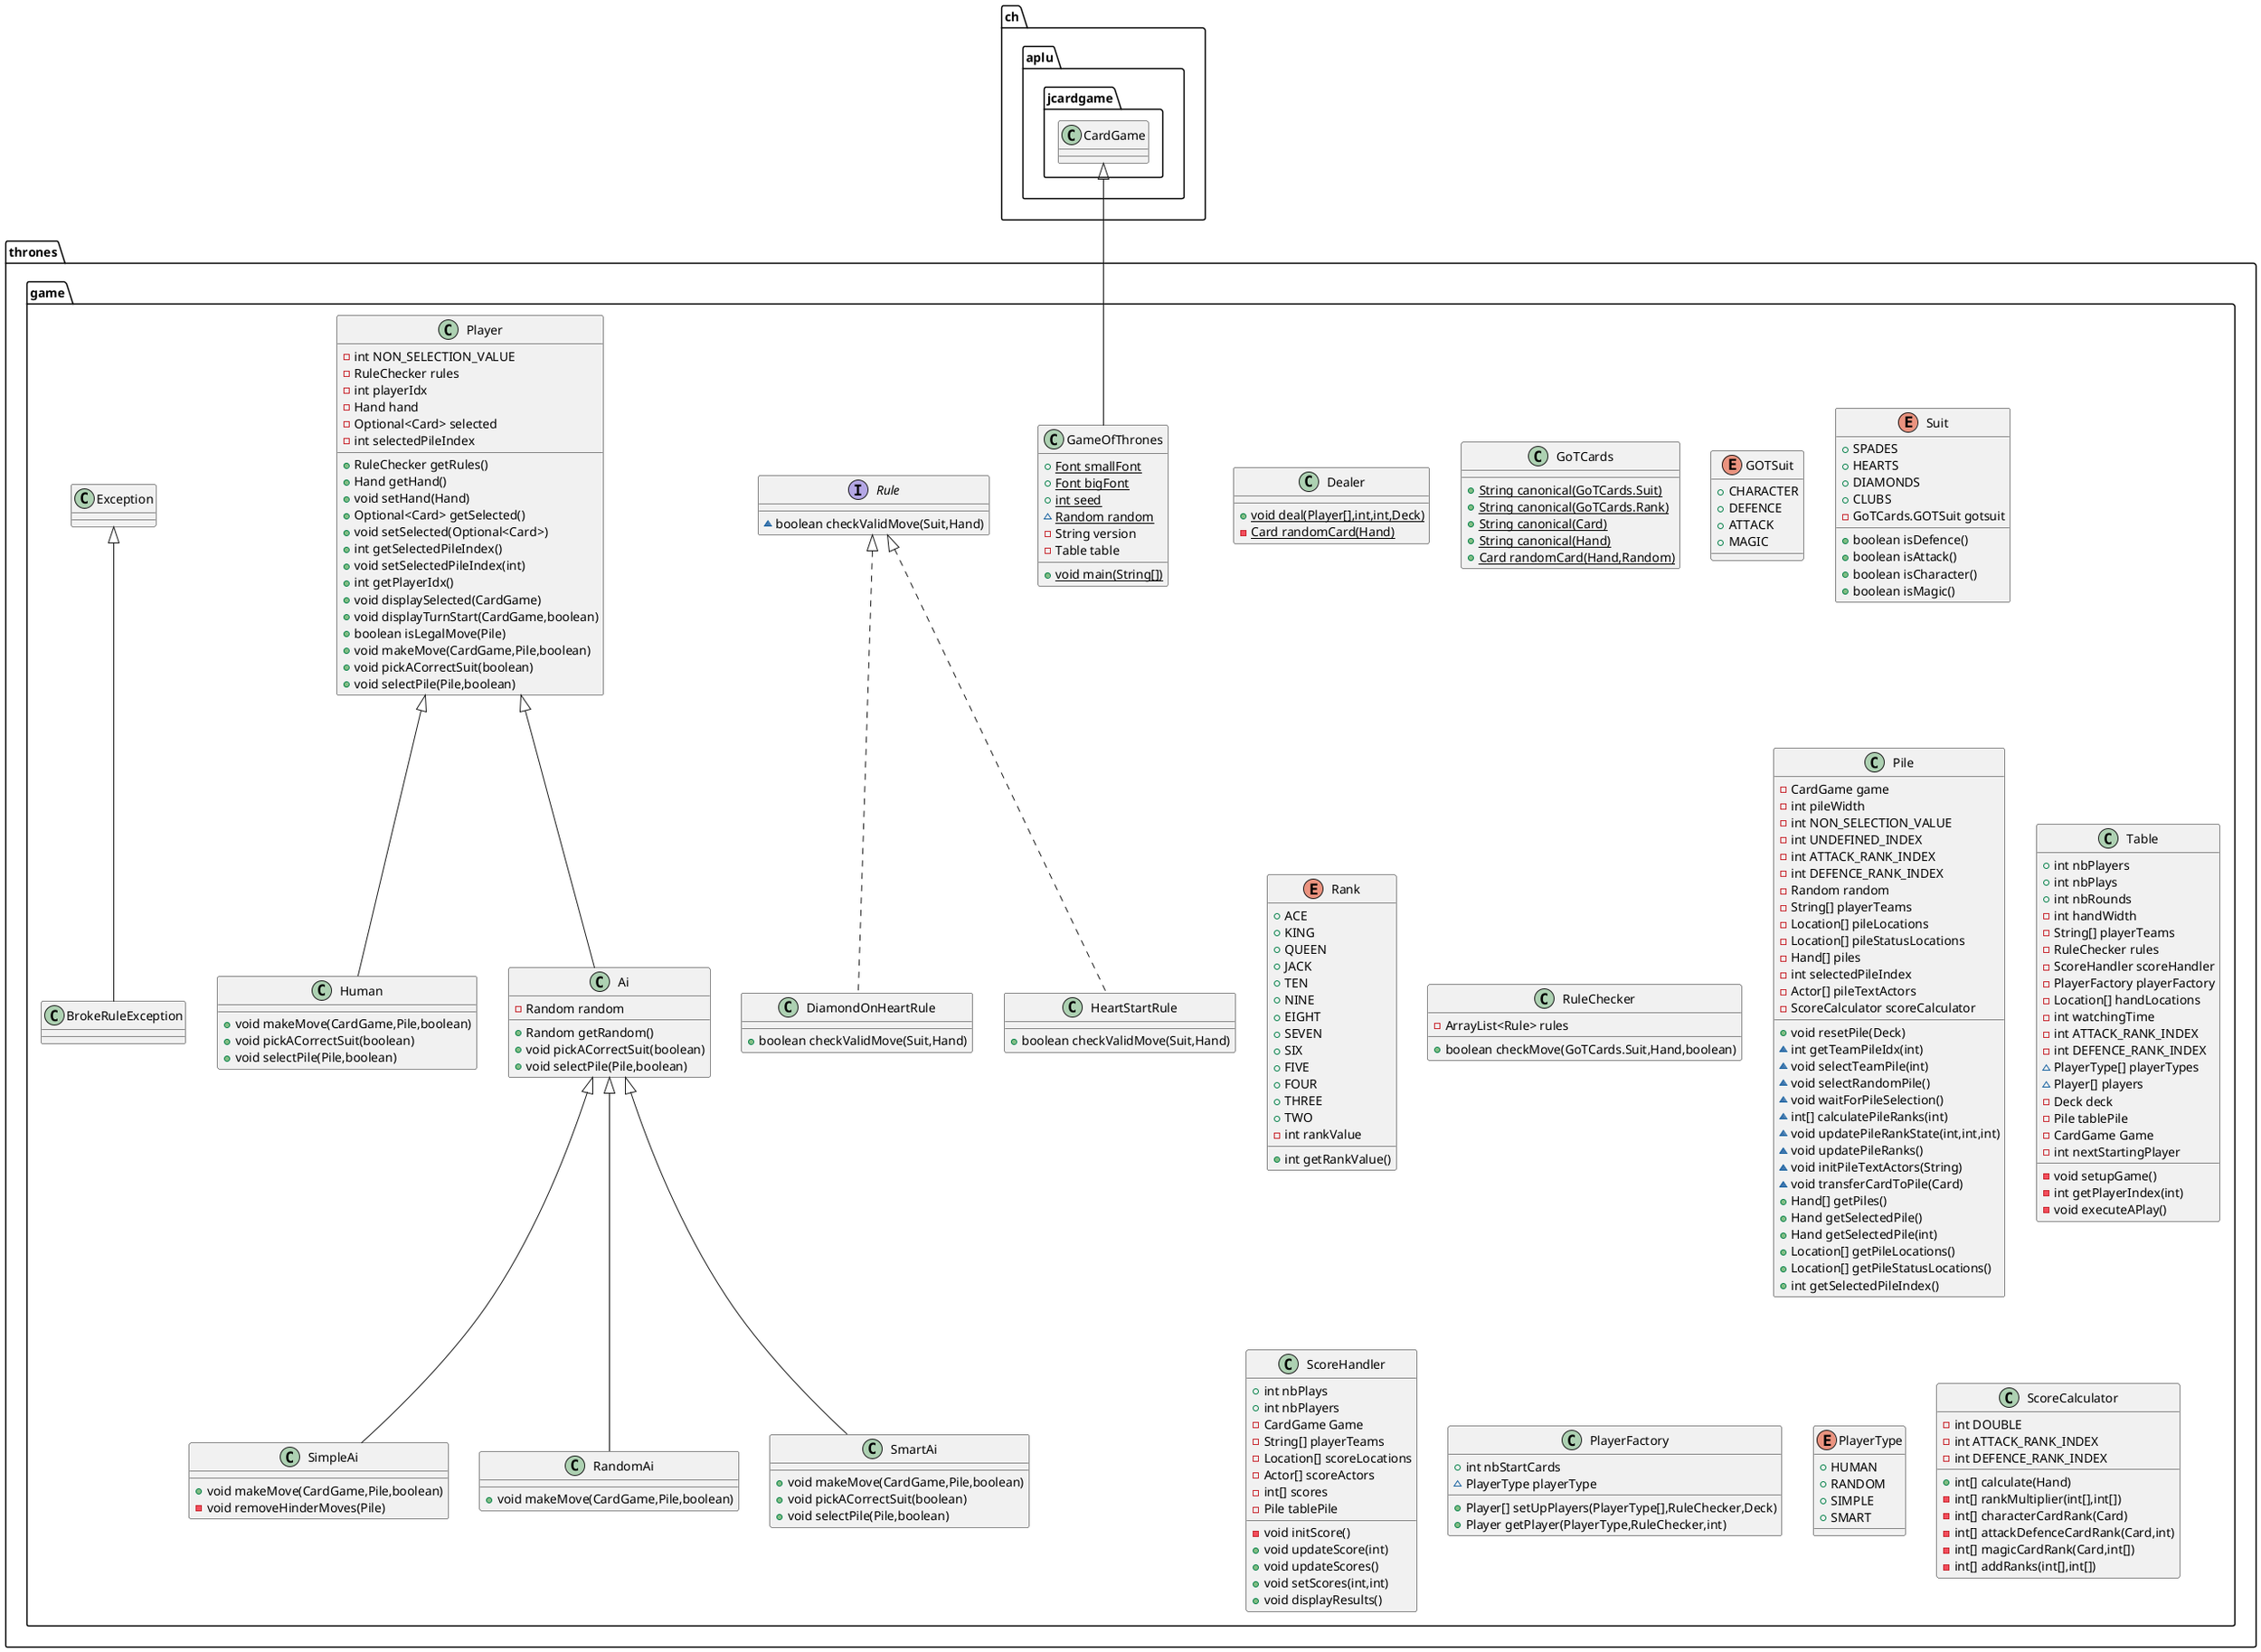 @startuml
class thrones.game.Human {
+ void makeMove(CardGame,Pile,boolean)
+ void pickACorrectSuit(boolean)
+ void selectPile(Pile,boolean)
}
class thrones.game.Dealer {
+ {static} void deal(Player[],int,int,Deck)
- {static} Card randomCard(Hand)
}
class thrones.game.GoTCards {
+ {static} String canonical(GoTCards.Suit)
+ {static} String canonical(GoTCards.Rank)
+ {static} String canonical(Card)
+ {static} String canonical(Hand)
+ {static} Card randomCard(Hand,Random)
}
enum thrones.game.GOTSuit {
+  CHARACTER
+  DEFENCE
+  ATTACK
+  MAGIC
}
enum thrones.game.Suit {
+  SPADES
+  HEARTS
+  DIAMONDS
+  CLUBS
- GoTCards.GOTSuit gotsuit
+ boolean isDefence()
+ boolean isAttack()
+ boolean isCharacter()
+ boolean isMagic()
}
enum thrones.game.Rank {
+  ACE
+  KING
+  QUEEN
+  JACK
+  TEN
+  NINE
+  EIGHT
+  SEVEN
+  SIX
+  FIVE
+  FOUR
+  THREE
+  TWO
- int rankValue
+ int getRankValue()
}
class thrones.game.RuleChecker {
- ArrayList<Rule> rules
+ boolean checkMove(GoTCards.Suit,Hand,boolean)
}
class thrones.game.GameOfThrones {
+ {static} Font smallFont
+ {static} Font bigFont
+ {static} int seed
~ {static} Random random
- String version
- Table table
+ {static} void main(String[])
}
class thrones.game.Ai {
- Random random
+ Random getRandom()
+ void pickACorrectSuit(boolean)
+ void selectPile(Pile,boolean)
}
class thrones.game.SimpleAi {
+ void makeMove(CardGame,Pile,boolean)
- void removeHinderMoves(Pile)
}
interface thrones.game.Rule {
~ boolean checkValidMove(Suit,Hand)
}
class thrones.game.Pile {
- CardGame game
- int pileWidth
- int NON_SELECTION_VALUE
- int UNDEFINED_INDEX
- int ATTACK_RANK_INDEX
- int DEFENCE_RANK_INDEX
- Random random
- String[] playerTeams
- Location[] pileLocations
- Location[] pileStatusLocations
- Hand[] piles
- int selectedPileIndex
- Actor[] pileTextActors
- ScoreCalculator scoreCalculator
+ void resetPile(Deck)
~ int getTeamPileIdx(int)
~ void selectTeamPile(int)
~ void selectRandomPile()
~ void waitForPileSelection()
~ int[] calculatePileRanks(int)
~ void updatePileRankState(int,int,int)
~ void updatePileRanks()
~ void initPileTextActors(String)
~ void transferCardToPile(Card)
+ Hand[] getPiles()
+ Hand getSelectedPile()
+ Hand getSelectedPile(int)
+ Location[] getPileLocations()
+ Location[] getPileStatusLocations()
+ int getSelectedPileIndex()
}
class thrones.game.DiamondOnHeartRule {
+ boolean checkValidMove(Suit,Hand)
}
class thrones.game.Table {
+ int nbPlayers
+ int nbPlays
+ int nbRounds
- int handWidth
- String[] playerTeams
- RuleChecker rules
- ScoreHandler scoreHandler
- PlayerFactory playerFactory
- Location[] handLocations
- int watchingTime
- int ATTACK_RANK_INDEX
- int DEFENCE_RANK_INDEX
~ PlayerType[] playerTypes
~ Player[] players
- Deck deck
- Pile tablePile
- CardGame Game
- int nextStartingPlayer
- void setupGame()
- int getPlayerIndex(int)
- void executeAPlay()
}
class thrones.game.ScoreHandler {
+ int nbPlays
+ int nbPlayers
- CardGame Game
- String[] playerTeams
- Location[] scoreLocations
- Actor[] scoreActors
- int[] scores
- Pile tablePile
- void initScore()
+ void updateScore(int)
+ void updateScores()
+ void setScores(int,int)
+ void displayResults()
}
class thrones.game.BrokeRuleException {
}
class thrones.game.HeartStartRule {
+ boolean checkValidMove(Suit,Hand)
}
class thrones.game.Player {
- int NON_SELECTION_VALUE
- RuleChecker rules
- int playerIdx
- Hand hand
- Optional<Card> selected
- int selectedPileIndex
+ RuleChecker getRules()
+ Hand getHand()
+ void setHand(Hand)
+ Optional<Card> getSelected()
+ void setSelected(Optional<Card>)
+ int getSelectedPileIndex()
+ void setSelectedPileIndex(int)
+ int getPlayerIdx()
+ void displaySelected(CardGame)
+ void displayTurnStart(CardGame,boolean)
+ boolean isLegalMove(Pile)
+ void makeMove(CardGame,Pile,boolean)
+ void pickACorrectSuit(boolean)
+ void selectPile(Pile,boolean)
}
class thrones.game.RandomAi {
+ void makeMove(CardGame,Pile,boolean)
}
class thrones.game.SmartAi {
+ void makeMove(CardGame,Pile,boolean)
+ void pickACorrectSuit(boolean)
+ void selectPile(Pile,boolean)
}
class thrones.game.PlayerFactory {
+ int nbStartCards
~ PlayerType playerType
+ Player[] setUpPlayers(PlayerType[],RuleChecker,Deck)
+ Player getPlayer(PlayerType,RuleChecker,int)
}
enum thrones.game.PlayerType {
+  HUMAN
+  RANDOM
+  SIMPLE
+  SMART
}
class thrones.game.ScoreCalculator {
- int DOUBLE
- int ATTACK_RANK_INDEX
- int DEFENCE_RANK_INDEX
+ int[] calculate(Hand)
- int[] rankMultiplier(int[],int[])
- int[] characterCardRank(Card)
- int[] attackDefenceCardRank(Card,int)
- int[] magicCardRank(Card,int[])
- int[] addRanks(int[],int[])
}


thrones.game.Player <|-- thrones.game.Human
ch.aplu.jcardgame.CardGame <|-- thrones.game.GameOfThrones
thrones.game.Player <|-- thrones.game.Ai
thrones.game.Ai <|-- thrones.game.SimpleAi
thrones.game.Rule <|.. thrones.game.DiamondOnHeartRule
thrones.game.Exception <|-- thrones.game.BrokeRuleException
thrones.game.Rule <|.. thrones.game.HeartStartRule
thrones.game.Ai <|-- thrones.game.RandomAi
thrones.game.Ai <|-- thrones.game.SmartAi
@enduml